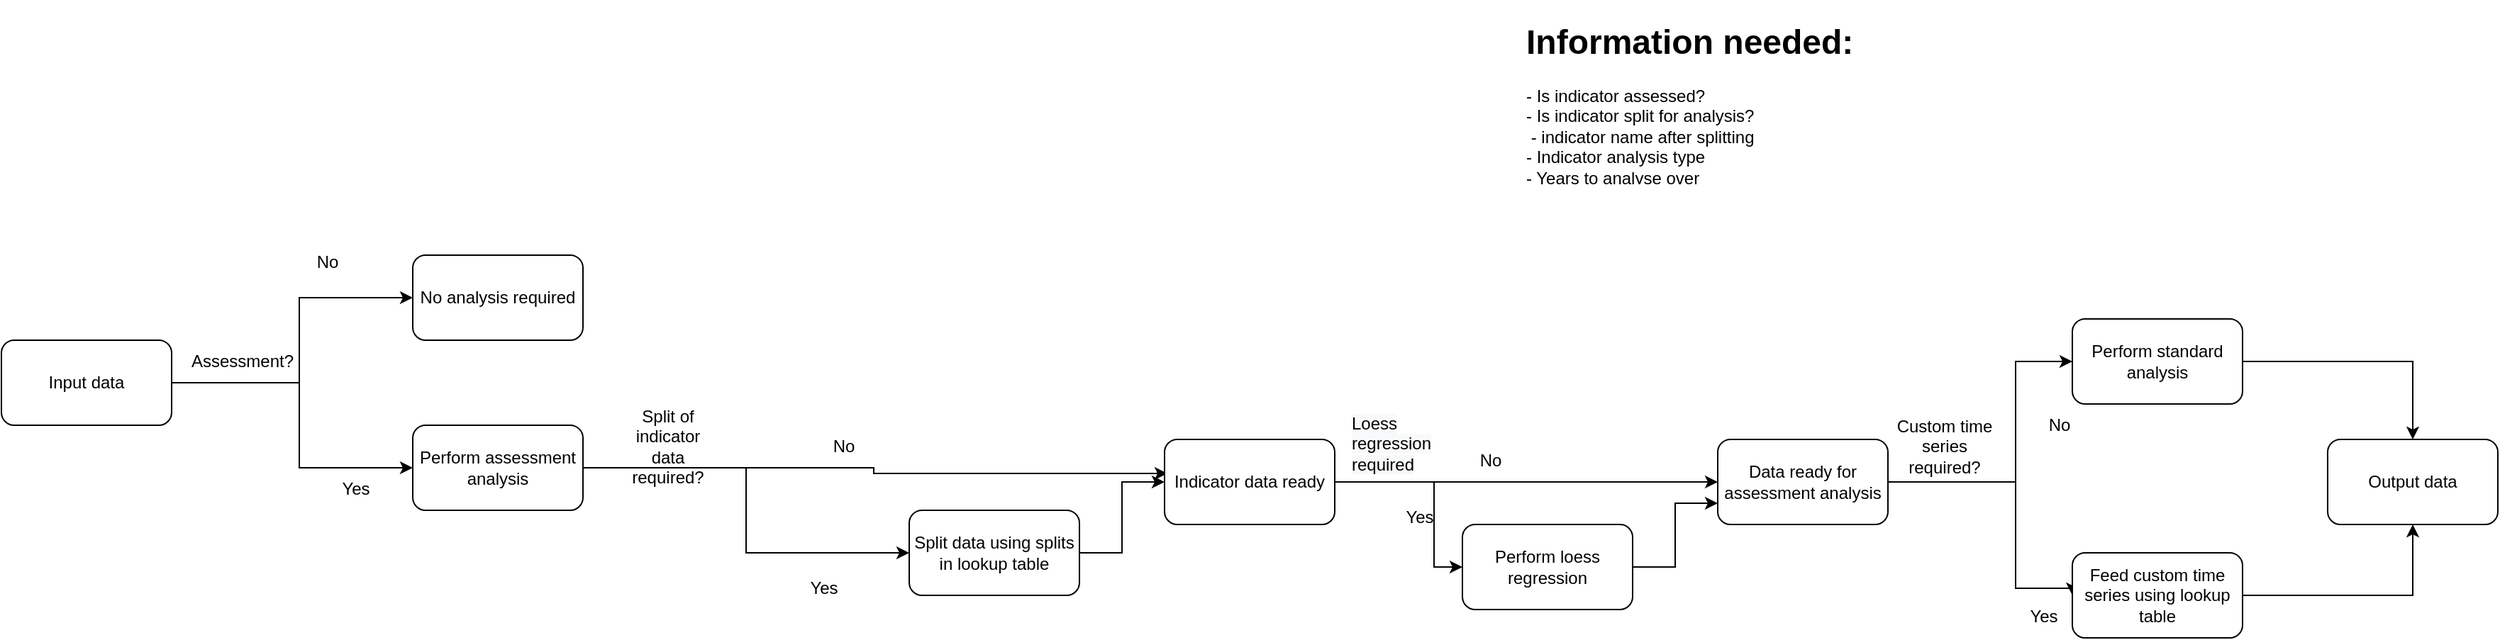 <mxfile version="20.6.0" type="github">
  <diagram id="1kiGouXq5BZEusoQ5Sgm" name="Page-1">
    <mxGraphModel dx="2249" dy="828" grid="1" gridSize="10" guides="1" tooltips="1" connect="1" arrows="1" fold="1" page="1" pageScale="1" pageWidth="827" pageHeight="1169" math="0" shadow="0">
      <root>
        <mxCell id="0" />
        <mxCell id="1" parent="0" />
        <mxCell id="QRtvIbFj0A-vFtdJvOy1-9" style="edgeStyle=orthogonalEdgeStyle;rounded=0;orthogonalLoop=1;jettySize=auto;html=1;" edge="1" parent="1" source="QRtvIbFj0A-vFtdJvOy1-8" target="QRtvIbFj0A-vFtdJvOy1-10">
          <mxGeometry relative="1" as="geometry">
            <mxPoint x="30" y="570" as="targetPoint" />
            <Array as="points">
              <mxPoint x="30" y="570" />
              <mxPoint x="30" y="510" />
            </Array>
          </mxGeometry>
        </mxCell>
        <mxCell id="QRtvIbFj0A-vFtdJvOy1-16" style="edgeStyle=orthogonalEdgeStyle;rounded=0;orthogonalLoop=1;jettySize=auto;html=1;entryX=0;entryY=0.5;entryDx=0;entryDy=0;" edge="1" parent="1" source="QRtvIbFj0A-vFtdJvOy1-8" target="QRtvIbFj0A-vFtdJvOy1-15">
          <mxGeometry relative="1" as="geometry">
            <Array as="points">
              <mxPoint x="30" y="570" />
              <mxPoint x="30" y="630" />
            </Array>
          </mxGeometry>
        </mxCell>
        <mxCell id="QRtvIbFj0A-vFtdJvOy1-8" value="Input data" style="rounded=1;whiteSpace=wrap;html=1;" vertex="1" parent="1">
          <mxGeometry x="-180" y="540" width="120" height="60" as="geometry" />
        </mxCell>
        <mxCell id="QRtvIbFj0A-vFtdJvOy1-10" value="No analysis required" style="rounded=1;whiteSpace=wrap;html=1;" vertex="1" parent="1">
          <mxGeometry x="110" y="480" width="120" height="60" as="geometry" />
        </mxCell>
        <mxCell id="QRtvIbFj0A-vFtdJvOy1-11" value="Assessment?" style="text;html=1;strokeColor=none;fillColor=none;align=center;verticalAlign=middle;whiteSpace=wrap;rounded=0;" vertex="1" parent="1">
          <mxGeometry x="-40" y="540" width="60" height="30" as="geometry" />
        </mxCell>
        <mxCell id="QRtvIbFj0A-vFtdJvOy1-23" style="edgeStyle=orthogonalEdgeStyle;rounded=0;orthogonalLoop=1;jettySize=auto;html=1;entryX=0.017;entryY=0.4;entryDx=0;entryDy=0;entryPerimeter=0;" edge="1" parent="1" source="QRtvIbFj0A-vFtdJvOy1-15" target="QRtvIbFj0A-vFtdJvOy1-22">
          <mxGeometry relative="1" as="geometry" />
        </mxCell>
        <mxCell id="QRtvIbFj0A-vFtdJvOy1-24" style="edgeStyle=orthogonalEdgeStyle;rounded=0;orthogonalLoop=1;jettySize=auto;html=1;entryX=0;entryY=0.5;entryDx=0;entryDy=0;" edge="1" parent="1" source="QRtvIbFj0A-vFtdJvOy1-15" target="QRtvIbFj0A-vFtdJvOy1-21">
          <mxGeometry relative="1" as="geometry" />
        </mxCell>
        <mxCell id="QRtvIbFj0A-vFtdJvOy1-15" value="Perform assessment analysis" style="rounded=1;whiteSpace=wrap;html=1;" vertex="1" parent="1">
          <mxGeometry x="110" y="600" width="120" height="60" as="geometry" />
        </mxCell>
        <mxCell id="QRtvIbFj0A-vFtdJvOy1-17" value="No" style="text;html=1;strokeColor=none;fillColor=none;align=center;verticalAlign=middle;whiteSpace=wrap;rounded=0;" vertex="1" parent="1">
          <mxGeometry x="20" y="470" width="60" height="30" as="geometry" />
        </mxCell>
        <mxCell id="QRtvIbFj0A-vFtdJvOy1-18" value="Yes" style="text;html=1;strokeColor=none;fillColor=none;align=center;verticalAlign=middle;whiteSpace=wrap;rounded=0;" vertex="1" parent="1">
          <mxGeometry x="40" y="630" width="60" height="30" as="geometry" />
        </mxCell>
        <mxCell id="QRtvIbFj0A-vFtdJvOy1-28" style="edgeStyle=orthogonalEdgeStyle;rounded=0;orthogonalLoop=1;jettySize=auto;html=1;entryX=0;entryY=0.5;entryDx=0;entryDy=0;" edge="1" parent="1" source="QRtvIbFj0A-vFtdJvOy1-21" target="QRtvIbFj0A-vFtdJvOy1-22">
          <mxGeometry relative="1" as="geometry" />
        </mxCell>
        <mxCell id="QRtvIbFj0A-vFtdJvOy1-21" value="Split data using splits in lookup table" style="rounded=1;whiteSpace=wrap;html=1;" vertex="1" parent="1">
          <mxGeometry x="460" y="660" width="120" height="60" as="geometry" />
        </mxCell>
        <mxCell id="QRtvIbFj0A-vFtdJvOy1-31" style="edgeStyle=orthogonalEdgeStyle;rounded=0;orthogonalLoop=1;jettySize=auto;html=1;entryX=0;entryY=0.5;entryDx=0;entryDy=0;" edge="1" parent="1" source="QRtvIbFj0A-vFtdJvOy1-22" target="QRtvIbFj0A-vFtdJvOy1-30">
          <mxGeometry relative="1" as="geometry" />
        </mxCell>
        <mxCell id="QRtvIbFj0A-vFtdJvOy1-35" style="edgeStyle=orthogonalEdgeStyle;rounded=0;orthogonalLoop=1;jettySize=auto;html=1;entryX=0;entryY=0.5;entryDx=0;entryDy=0;" edge="1" parent="1" source="QRtvIbFj0A-vFtdJvOy1-22" target="QRtvIbFj0A-vFtdJvOy1-34">
          <mxGeometry relative="1" as="geometry">
            <Array as="points">
              <mxPoint x="830" y="640" />
              <mxPoint x="830" y="700" />
            </Array>
          </mxGeometry>
        </mxCell>
        <mxCell id="QRtvIbFj0A-vFtdJvOy1-22" value="Indicator data ready" style="rounded=1;whiteSpace=wrap;html=1;" vertex="1" parent="1">
          <mxGeometry x="640" y="610" width="120" height="60" as="geometry" />
        </mxCell>
        <mxCell id="QRtvIbFj0A-vFtdJvOy1-25" value="Split of indicator data required?" style="text;html=1;strokeColor=none;fillColor=none;align=center;verticalAlign=middle;whiteSpace=wrap;rounded=0;" vertex="1" parent="1">
          <mxGeometry x="260" y="600" width="60" height="30" as="geometry" />
        </mxCell>
        <mxCell id="QRtvIbFj0A-vFtdJvOy1-26" value="No" style="text;html=1;strokeColor=none;fillColor=none;align=center;verticalAlign=middle;whiteSpace=wrap;rounded=0;" vertex="1" parent="1">
          <mxGeometry x="384" y="600" width="60" height="30" as="geometry" />
        </mxCell>
        <mxCell id="QRtvIbFj0A-vFtdJvOy1-27" value="Yes" style="text;html=1;strokeColor=none;fillColor=none;align=center;verticalAlign=middle;whiteSpace=wrap;rounded=0;" vertex="1" parent="1">
          <mxGeometry x="370" y="700" width="60" height="30" as="geometry" />
        </mxCell>
        <mxCell id="QRtvIbFj0A-vFtdJvOy1-39" style="edgeStyle=orthogonalEdgeStyle;rounded=0;orthogonalLoop=1;jettySize=auto;html=1;entryX=0;entryY=0.5;entryDx=0;entryDy=0;" edge="1" parent="1" source="QRtvIbFj0A-vFtdJvOy1-30" target="QRtvIbFj0A-vFtdJvOy1-38">
          <mxGeometry relative="1" as="geometry">
            <Array as="points">
              <mxPoint x="1240" y="640" />
              <mxPoint x="1240" y="715" />
            </Array>
          </mxGeometry>
        </mxCell>
        <mxCell id="QRtvIbFj0A-vFtdJvOy1-50" style="edgeStyle=orthogonalEdgeStyle;rounded=0;orthogonalLoop=1;jettySize=auto;html=1;entryX=0;entryY=0.5;entryDx=0;entryDy=0;" edge="1" parent="1" source="QRtvIbFj0A-vFtdJvOy1-30" target="QRtvIbFj0A-vFtdJvOy1-49">
          <mxGeometry relative="1" as="geometry">
            <Array as="points">
              <mxPoint x="1240" y="640" />
              <mxPoint x="1240" y="555" />
            </Array>
          </mxGeometry>
        </mxCell>
        <mxCell id="QRtvIbFj0A-vFtdJvOy1-30" value="Data ready for assessment analysis" style="rounded=1;whiteSpace=wrap;html=1;" vertex="1" parent="1">
          <mxGeometry x="1030" y="610" width="120" height="60" as="geometry" />
        </mxCell>
        <mxCell id="QRtvIbFj0A-vFtdJvOy1-32" value="Yes" style="text;html=1;strokeColor=none;fillColor=none;align=center;verticalAlign=middle;whiteSpace=wrap;rounded=0;" vertex="1" parent="1">
          <mxGeometry x="790" y="650" width="60" height="30" as="geometry" />
        </mxCell>
        <mxCell id="QRtvIbFj0A-vFtdJvOy1-33" value="No" style="text;html=1;strokeColor=none;fillColor=none;align=center;verticalAlign=middle;whiteSpace=wrap;rounded=0;" vertex="1" parent="1">
          <mxGeometry x="840" y="610" width="60" height="30" as="geometry" />
        </mxCell>
        <mxCell id="QRtvIbFj0A-vFtdJvOy1-36" style="edgeStyle=orthogonalEdgeStyle;rounded=0;orthogonalLoop=1;jettySize=auto;html=1;entryX=0;entryY=0.75;entryDx=0;entryDy=0;" edge="1" parent="1" source="QRtvIbFj0A-vFtdJvOy1-34" target="QRtvIbFj0A-vFtdJvOy1-30">
          <mxGeometry relative="1" as="geometry" />
        </mxCell>
        <mxCell id="QRtvIbFj0A-vFtdJvOy1-34" value="Perform loess regression" style="rounded=1;whiteSpace=wrap;html=1;" vertex="1" parent="1">
          <mxGeometry x="850" y="670" width="120" height="60" as="geometry" />
        </mxCell>
        <mxCell id="QRtvIbFj0A-vFtdJvOy1-37" value="&lt;span style=&quot;color: rgb(0, 0, 0); font-family: Helvetica; font-size: 12px; font-style: normal; font-variant-ligatures: normal; font-variant-caps: normal; font-weight: 400; letter-spacing: normal; orphans: 2; text-align: center; text-indent: 0px; text-transform: none; widows: 2; word-spacing: 0px; -webkit-text-stroke-width: 0px; background-color: rgb(248, 249, 250); text-decoration-thickness: initial; text-decoration-style: initial; text-decoration-color: initial; float: none; display: inline !important;&quot;&gt;Loess regression required&lt;/span&gt;" style="text;whiteSpace=wrap;html=1;" vertex="1" parent="1">
          <mxGeometry x="770" y="585" width="70" height="40" as="geometry" />
        </mxCell>
        <mxCell id="QRtvIbFj0A-vFtdJvOy1-53" style="edgeStyle=orthogonalEdgeStyle;rounded=0;orthogonalLoop=1;jettySize=auto;html=1;entryX=0.5;entryY=1;entryDx=0;entryDy=0;" edge="1" parent="1" source="QRtvIbFj0A-vFtdJvOy1-38" target="QRtvIbFj0A-vFtdJvOy1-52">
          <mxGeometry relative="1" as="geometry" />
        </mxCell>
        <mxCell id="QRtvIbFj0A-vFtdJvOy1-38" value="Feed custom time series using lookup table" style="rounded=1;whiteSpace=wrap;html=1;" vertex="1" parent="1">
          <mxGeometry x="1280" y="690" width="120" height="60" as="geometry" />
        </mxCell>
        <mxCell id="QRtvIbFj0A-vFtdJvOy1-42" value="Custom time series required?" style="text;html=1;strokeColor=none;fillColor=none;align=center;verticalAlign=middle;whiteSpace=wrap;rounded=0;" vertex="1" parent="1">
          <mxGeometry x="1150" y="600" width="80" height="30" as="geometry" />
        </mxCell>
        <mxCell id="QRtvIbFj0A-vFtdJvOy1-44" value="Yes" style="text;html=1;strokeColor=none;fillColor=none;align=center;verticalAlign=middle;whiteSpace=wrap;rounded=0;" vertex="1" parent="1">
          <mxGeometry x="1230" y="720" width="60" height="30" as="geometry" />
        </mxCell>
        <mxCell id="QRtvIbFj0A-vFtdJvOy1-46" value="No" style="text;html=1;strokeColor=none;fillColor=none;align=center;verticalAlign=middle;whiteSpace=wrap;rounded=0;" vertex="1" parent="1">
          <mxGeometry x="1241" y="585" width="60" height="30" as="geometry" />
        </mxCell>
        <mxCell id="QRtvIbFj0A-vFtdJvOy1-51" style="edgeStyle=orthogonalEdgeStyle;rounded=0;orthogonalLoop=1;jettySize=auto;html=1;" edge="1" parent="1" source="QRtvIbFj0A-vFtdJvOy1-49" target="QRtvIbFj0A-vFtdJvOy1-52">
          <mxGeometry relative="1" as="geometry">
            <mxPoint x="1460" y="640" as="targetPoint" />
          </mxGeometry>
        </mxCell>
        <mxCell id="QRtvIbFj0A-vFtdJvOy1-49" value="Perform standard analysis" style="rounded=1;whiteSpace=wrap;html=1;" vertex="1" parent="1">
          <mxGeometry x="1280" y="525" width="120" height="60" as="geometry" />
        </mxCell>
        <mxCell id="QRtvIbFj0A-vFtdJvOy1-52" value="Output data" style="rounded=1;whiteSpace=wrap;html=1;" vertex="1" parent="1">
          <mxGeometry x="1460" y="610" width="120" height="60" as="geometry" />
        </mxCell>
        <mxCell id="QRtvIbFj0A-vFtdJvOy1-54" value="&lt;h1&gt;Information needed:&lt;/h1&gt;&lt;div&gt;- Is indicator assessed?&lt;br&gt;- Is indicator split for analysis?&lt;/div&gt;&lt;div&gt;&lt;span style=&quot;white-space: pre;&quot;&gt;	&lt;/span&gt;- indicator name after splitting&lt;br&gt;&lt;/div&gt;&lt;div&gt;- Indicator analysis type&lt;/div&gt;&lt;div&gt;- Years to analyse over&lt;/div&gt;&lt;div&gt;-&amp;nbsp;&lt;/div&gt;" style="text;html=1;strokeColor=none;fillColor=none;spacing=5;spacingTop=-20;whiteSpace=wrap;overflow=hidden;rounded=0;" vertex="1" parent="1">
          <mxGeometry x="890" y="310" width="300" height="120" as="geometry" />
        </mxCell>
      </root>
    </mxGraphModel>
  </diagram>
</mxfile>
